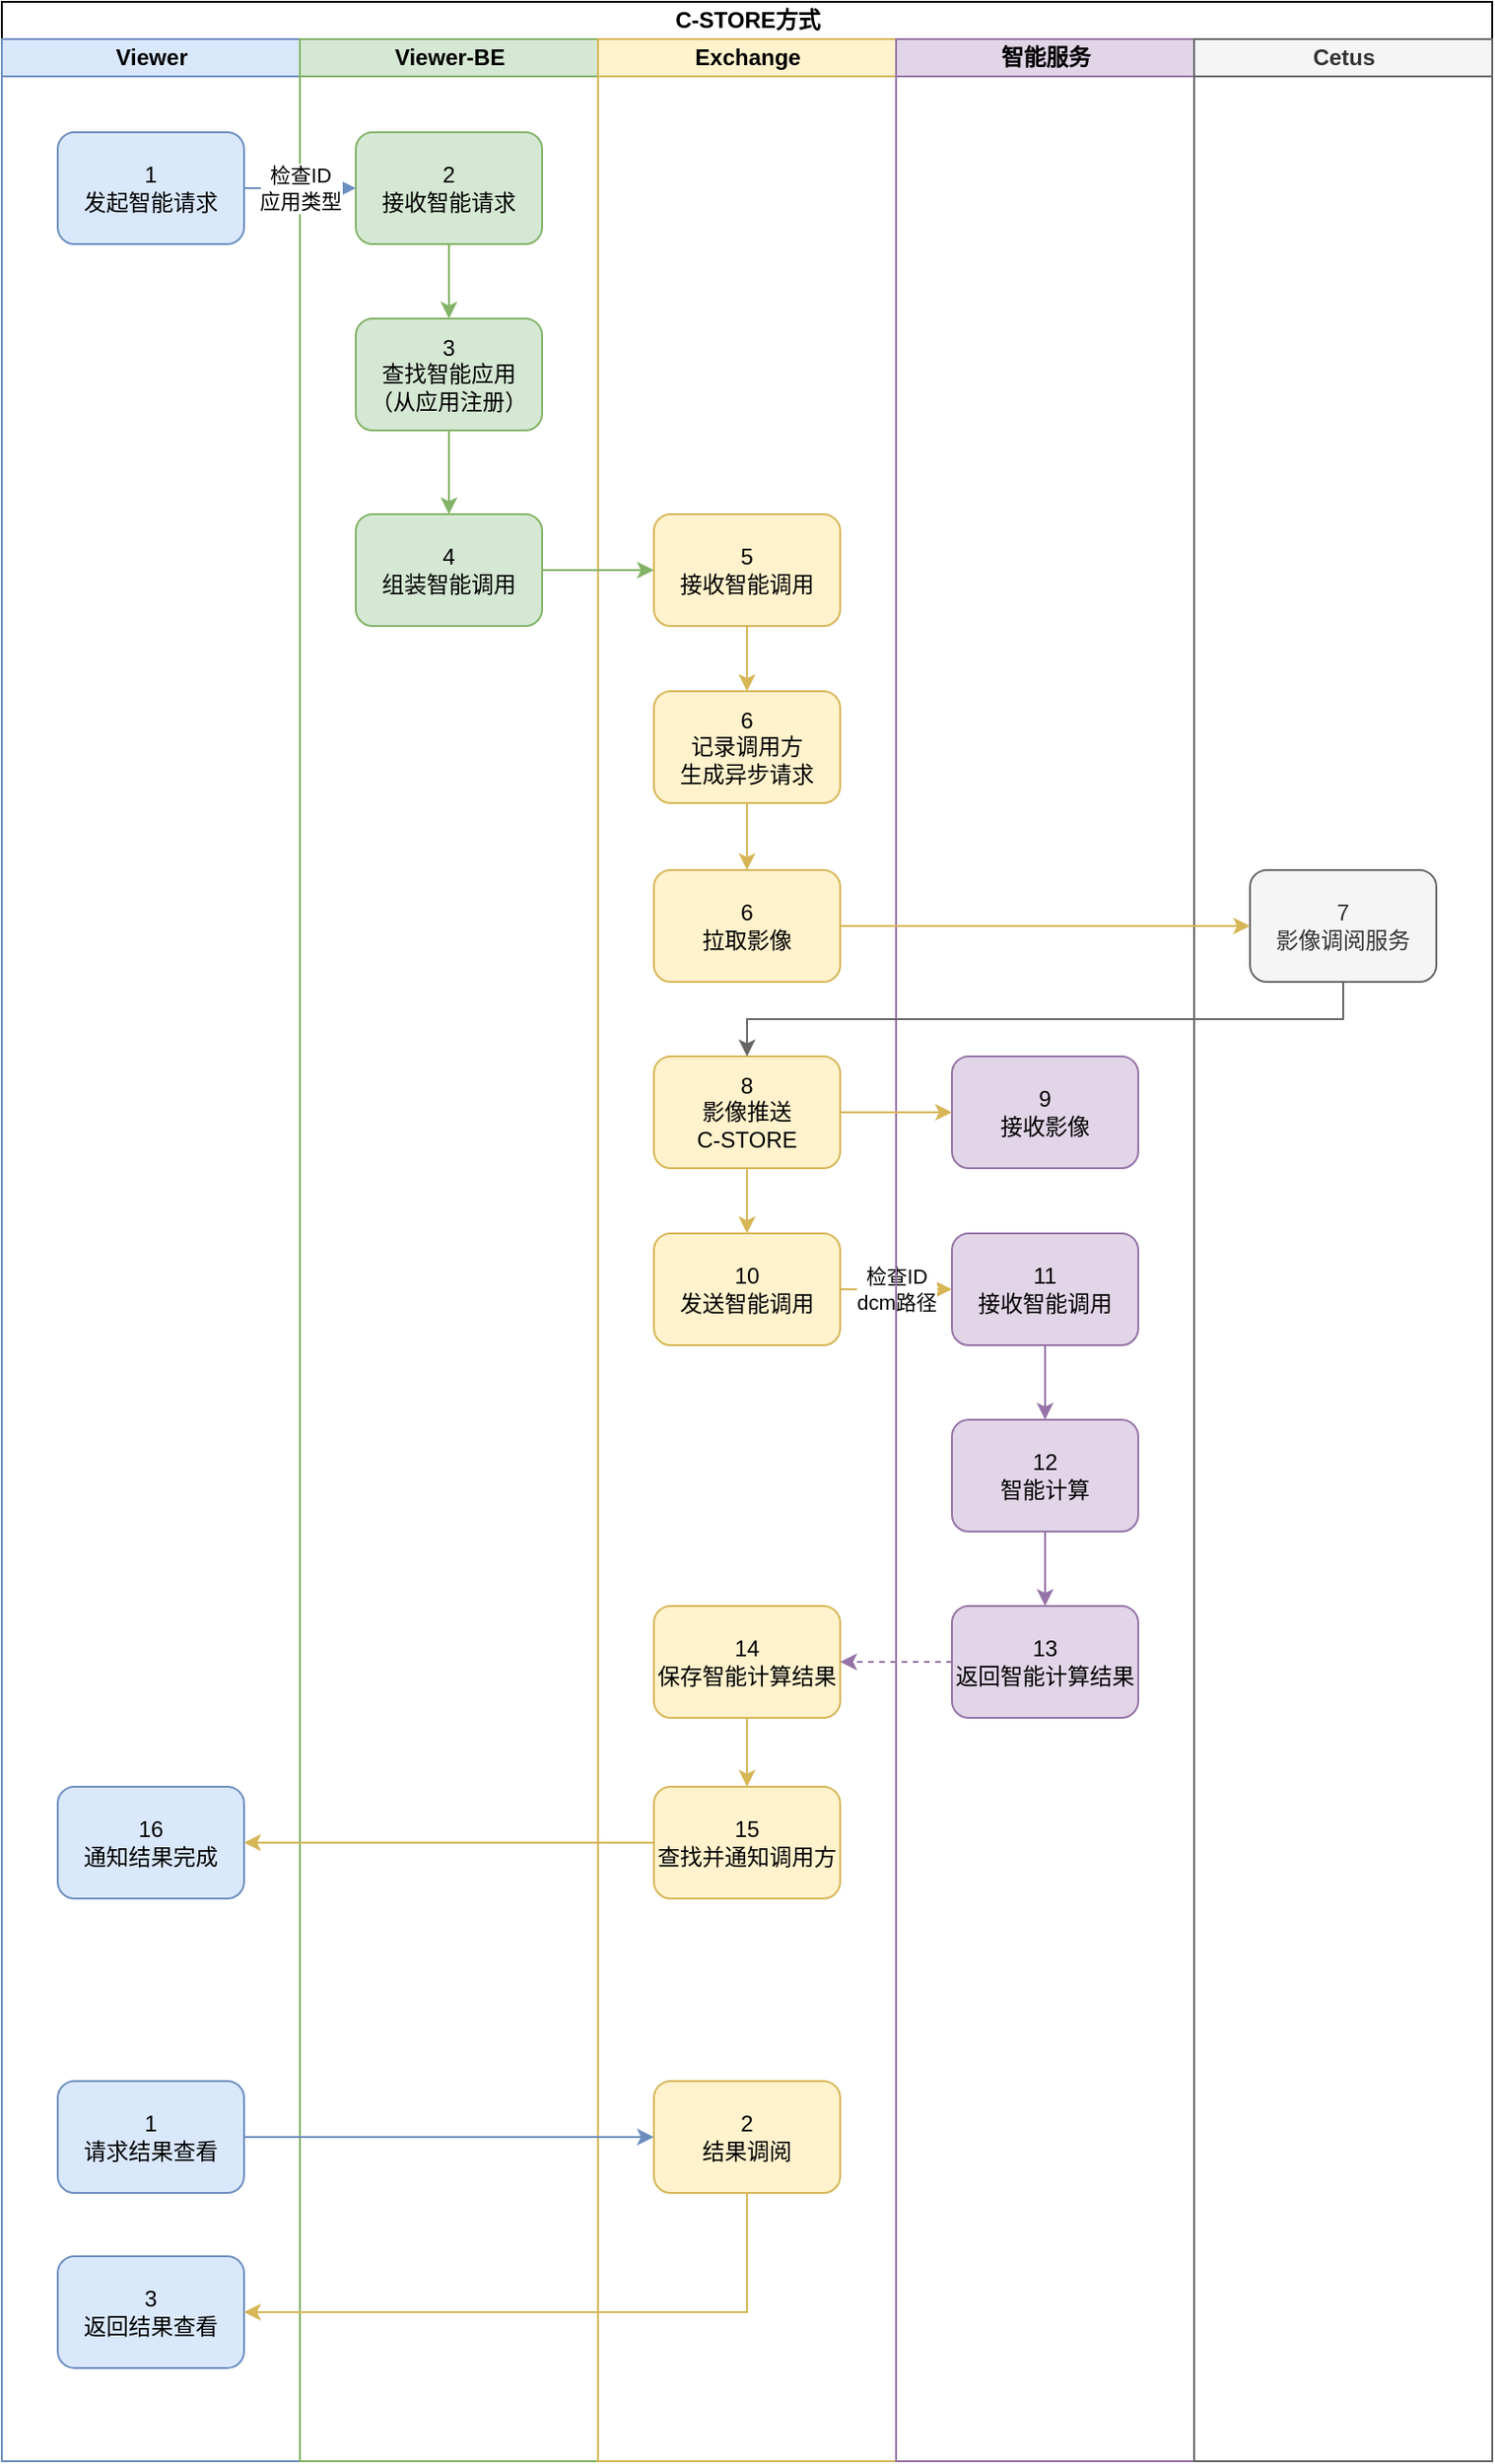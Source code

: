 <mxfile version="13.9.9" type="device"><diagram id="v7pd4MBbmXOfcOhEFOwI" name="Page-1"><mxGraphModel dx="1422" dy="822" grid="1" gridSize="10" guides="1" tooltips="1" connect="1" arrows="1" fold="1" page="1" pageScale="1" pageWidth="1169" pageHeight="827" math="0" shadow="0"><root><mxCell id="0"/><mxCell id="1" parent="0"/><mxCell id="zZUMUShy5-977udB1nrO-23" value="C-STORE方式" style="swimlane;html=1;childLayout=stackLayout;resizeParent=1;resizeParentMax=0;startSize=20;" parent="1" vertex="1"><mxGeometry x="80" y="80" width="800" height="1320" as="geometry"/></mxCell><mxCell id="zZUMUShy5-977udB1nrO-24" value="Viewer" style="swimlane;html=1;startSize=20;aspect=fixed;fillColor=#dae8fc;strokeColor=#6c8ebf;" parent="zZUMUShy5-977udB1nrO-23" vertex="1"><mxGeometry y="20" width="160" height="1300" as="geometry"/></mxCell><mxCell id="FLMvvLpFLiUixG0ef0D5-2" value="1&lt;br&gt;发起智能请求" style="rounded=1;whiteSpace=wrap;html=1;fillColor=#dae8fc;strokeColor=#6c8ebf;" parent="zZUMUShy5-977udB1nrO-24" vertex="1"><mxGeometry x="30" y="50" width="100" height="60" as="geometry"/></mxCell><mxCell id="FLMvvLpFLiUixG0ef0D5-30" value="16&lt;br&gt;通知结果完成" style="rounded=1;whiteSpace=wrap;html=1;fillColor=#dae8fc;strokeColor=#6c8ebf;" parent="zZUMUShy5-977udB1nrO-24" vertex="1"><mxGeometry x="30" y="938" width="100" height="60" as="geometry"/></mxCell><mxCell id="FLMvvLpFLiUixG0ef0D5-32" value="1&lt;br&gt;请求结果查看" style="rounded=1;whiteSpace=wrap;html=1;fillColor=#dae8fc;strokeColor=#6c8ebf;" parent="zZUMUShy5-977udB1nrO-24" vertex="1"><mxGeometry x="30" y="1096" width="100" height="60" as="geometry"/></mxCell><mxCell id="FLMvvLpFLiUixG0ef0D5-36" value="3&lt;br&gt;返回结果查看" style="rounded=1;whiteSpace=wrap;html=1;fillColor=#dae8fc;strokeColor=#6c8ebf;" parent="zZUMUShy5-977udB1nrO-24" vertex="1"><mxGeometry x="30" y="1190" width="100" height="60" as="geometry"/></mxCell><mxCell id="zZUMUShy5-977udB1nrO-27" value="Viewer-BE" style="swimlane;html=1;startSize=20;aspect=fixed;fillColor=#d5e8d4;strokeColor=#82b366;" parent="zZUMUShy5-977udB1nrO-23" vertex="1"><mxGeometry x="160" y="20" width="160" height="1300" as="geometry"/></mxCell><mxCell id="FLMvvLpFLiUixG0ef0D5-17" style="edgeStyle=orthogonalEdgeStyle;rounded=0;orthogonalLoop=1;jettySize=auto;html=1;entryX=0.5;entryY=0;entryDx=0;entryDy=0;fillColor=#d5e8d4;strokeColor=#82b366;" parent="zZUMUShy5-977udB1nrO-27" source="FLMvvLpFLiUixG0ef0D5-4" target="FLMvvLpFLiUixG0ef0D5-5" edge="1"><mxGeometry relative="1" as="geometry"/></mxCell><mxCell id="FLMvvLpFLiUixG0ef0D5-4" value="2&lt;br&gt;接收智能请求" style="rounded=1;whiteSpace=wrap;html=1;fillColor=#d5e8d4;strokeColor=#82b366;" parent="zZUMUShy5-977udB1nrO-27" vertex="1"><mxGeometry x="30" y="50" width="100" height="60" as="geometry"/></mxCell><mxCell id="FLMvvLpFLiUixG0ef0D5-18" style="edgeStyle=orthogonalEdgeStyle;rounded=0;orthogonalLoop=1;jettySize=auto;html=1;entryX=0.5;entryY=0;entryDx=0;entryDy=0;fillColor=#d5e8d4;strokeColor=#82b366;" parent="zZUMUShy5-977udB1nrO-27" source="FLMvvLpFLiUixG0ef0D5-5" target="FLMvvLpFLiUixG0ef0D5-6" edge="1"><mxGeometry relative="1" as="geometry"/></mxCell><mxCell id="FLMvvLpFLiUixG0ef0D5-5" value="3&lt;br&gt;查找智能应用&lt;br&gt;（从应用注册）" style="rounded=1;whiteSpace=wrap;html=1;fillColor=#d5e8d4;strokeColor=#82b366;" parent="zZUMUShy5-977udB1nrO-27" vertex="1"><mxGeometry x="30" y="150" width="100" height="60" as="geometry"/></mxCell><mxCell id="FLMvvLpFLiUixG0ef0D5-6" value="4&lt;br&gt;组装智能调用" style="rounded=1;whiteSpace=wrap;html=1;fillColor=#d5e8d4;strokeColor=#82b366;" parent="zZUMUShy5-977udB1nrO-27" vertex="1"><mxGeometry x="30" y="255" width="100" height="60" as="geometry"/></mxCell><mxCell id="zZUMUShy5-977udB1nrO-28" value="Exchange" style="swimlane;html=1;startSize=20;fillColor=#fff2cc;strokeColor=#d6b656;" parent="zZUMUShy5-977udB1nrO-23" vertex="1"><mxGeometry x="320" y="20" width="160" height="1300" as="geometry"/></mxCell><mxCell id="FLMvvLpFLiUixG0ef0D5-21" style="edgeStyle=orthogonalEdgeStyle;rounded=0;orthogonalLoop=1;jettySize=auto;html=1;fillColor=#fff2cc;strokeColor=#d6b656;" parent="zZUMUShy5-977udB1nrO-28" source="FLMvvLpFLiUixG0ef0D5-10" target="FLMvvLpFLiUixG0ef0D5-11" edge="1"><mxGeometry relative="1" as="geometry"/></mxCell><mxCell id="FLMvvLpFLiUixG0ef0D5-10" value="5&lt;br&gt;接收智能调用" style="rounded=1;whiteSpace=wrap;html=1;fillColor=#fff2cc;strokeColor=#d6b656;" parent="zZUMUShy5-977udB1nrO-28" vertex="1"><mxGeometry x="30" y="255" width="100" height="60" as="geometry"/></mxCell><mxCell id="LsUlDy1_u-c5UgYW_wif-17" style="edgeStyle=orthogonalEdgeStyle;rounded=0;orthogonalLoop=1;jettySize=auto;html=1;exitX=0.5;exitY=1;exitDx=0;exitDy=0;entryX=0.5;entryY=0;entryDx=0;entryDy=0;fillColor=#fff2cc;strokeColor=#d6b656;" parent="zZUMUShy5-977udB1nrO-28" source="FLMvvLpFLiUixG0ef0D5-11" target="LsUlDy1_u-c5UgYW_wif-16" edge="1"><mxGeometry relative="1" as="geometry"/></mxCell><mxCell id="FLMvvLpFLiUixG0ef0D5-11" value="6&lt;br&gt;记录调用方&lt;br&gt;生成异步请求" style="rounded=1;whiteSpace=wrap;html=1;fillColor=#fff2cc;strokeColor=#d6b656;" parent="zZUMUShy5-977udB1nrO-28" vertex="1"><mxGeometry x="30" y="350" width="100" height="60" as="geometry"/></mxCell><mxCell id="LsUlDy1_u-c5UgYW_wif-12" style="edgeStyle=orthogonalEdgeStyle;rounded=0;orthogonalLoop=1;jettySize=auto;html=1;exitX=0.5;exitY=1;exitDx=0;exitDy=0;entryX=0.5;entryY=0;entryDx=0;entryDy=0;fillColor=#fff2cc;strokeColor=#d6b656;" parent="zZUMUShy5-977udB1nrO-28" source="FLMvvLpFLiUixG0ef0D5-13" target="LsUlDy1_u-c5UgYW_wif-11" edge="1"><mxGeometry relative="1" as="geometry"/></mxCell><mxCell id="FLMvvLpFLiUixG0ef0D5-13" value="8&lt;br&gt;影像推送&lt;br&gt;C-STORE" style="rounded=1;whiteSpace=wrap;html=1;fillColor=#fff2cc;strokeColor=#d6b656;" parent="zZUMUShy5-977udB1nrO-28" vertex="1"><mxGeometry x="30" y="546" width="100" height="60" as="geometry"/></mxCell><mxCell id="FLMvvLpFLiUixG0ef0D5-25" value="14&lt;br&gt;保存智能计算结果" style="rounded=1;whiteSpace=wrap;html=1;fillColor=#fff2cc;strokeColor=#d6b656;" parent="zZUMUShy5-977udB1nrO-28" vertex="1"><mxGeometry x="30" y="841" width="100" height="60" as="geometry"/></mxCell><mxCell id="FLMvvLpFLiUixG0ef0D5-34" value="2&lt;br&gt;结果调阅" style="rounded=1;whiteSpace=wrap;html=1;fillColor=#fff2cc;strokeColor=#d6b656;" parent="zZUMUShy5-977udB1nrO-28" vertex="1"><mxGeometry x="30" y="1096" width="100" height="60" as="geometry"/></mxCell><mxCell id="FLMvvLpFLiUixG0ef0D5-28" value="15&lt;br&gt;查找并通知调用方" style="rounded=1;whiteSpace=wrap;html=1;fillColor=#fff2cc;strokeColor=#d6b656;" parent="zZUMUShy5-977udB1nrO-28" vertex="1"><mxGeometry x="30" y="938" width="100" height="60" as="geometry"/></mxCell><mxCell id="FLMvvLpFLiUixG0ef0D5-29" style="edgeStyle=orthogonalEdgeStyle;rounded=0;orthogonalLoop=1;jettySize=auto;html=1;fillColor=#fff2cc;strokeColor=#d6b656;" parent="zZUMUShy5-977udB1nrO-28" source="FLMvvLpFLiUixG0ef0D5-25" target="FLMvvLpFLiUixG0ef0D5-28" edge="1"><mxGeometry relative="1" as="geometry"/></mxCell><mxCell id="LsUlDy1_u-c5UgYW_wif-11" value="10&lt;br&gt;发送智能调用" style="rounded=1;whiteSpace=wrap;html=1;fillColor=#fff2cc;strokeColor=#d6b656;" parent="zZUMUShy5-977udB1nrO-28" vertex="1"><mxGeometry x="30" y="641" width="100" height="60" as="geometry"/></mxCell><mxCell id="LsUlDy1_u-c5UgYW_wif-16" value="6&lt;br&gt;拉取影像" style="rounded=1;whiteSpace=wrap;html=1;fillColor=#fff2cc;strokeColor=#d6b656;" parent="zZUMUShy5-977udB1nrO-28" vertex="1"><mxGeometry x="30" y="446" width="100" height="60" as="geometry"/></mxCell><mxCell id="FLMvvLpFLiUixG0ef0D5-31" style="edgeStyle=orthogonalEdgeStyle;rounded=0;orthogonalLoop=1;jettySize=auto;html=1;entryX=1;entryY=0.5;entryDx=0;entryDy=0;fillColor=#fff2cc;strokeColor=#d6b656;" parent="zZUMUShy5-977udB1nrO-23" source="FLMvvLpFLiUixG0ef0D5-28" target="FLMvvLpFLiUixG0ef0D5-30" edge="1"><mxGeometry relative="1" as="geometry"/></mxCell><mxCell id="FLMvvLpFLiUixG0ef0D5-35" style="edgeStyle=orthogonalEdgeStyle;rounded=0;orthogonalLoop=1;jettySize=auto;html=1;entryX=0;entryY=0.5;entryDx=0;entryDy=0;fillColor=#dae8fc;strokeColor=#6c8ebf;" parent="zZUMUShy5-977udB1nrO-23" source="FLMvvLpFLiUixG0ef0D5-32" target="FLMvvLpFLiUixG0ef0D5-34" edge="1"><mxGeometry relative="1" as="geometry"/></mxCell><mxCell id="FLMvvLpFLiUixG0ef0D5-37" style="edgeStyle=orthogonalEdgeStyle;rounded=0;orthogonalLoop=1;jettySize=auto;html=1;entryX=1;entryY=0.5;entryDx=0;entryDy=0;exitX=0.5;exitY=1;exitDx=0;exitDy=0;fillColor=#fff2cc;strokeColor=#d6b656;" parent="zZUMUShy5-977udB1nrO-23" source="FLMvvLpFLiUixG0ef0D5-34" target="FLMvvLpFLiUixG0ef0D5-36" edge="1"><mxGeometry relative="1" as="geometry"/></mxCell><mxCell id="FLMvvLpFLiUixG0ef0D5-50" style="edgeStyle=orthogonalEdgeStyle;rounded=0;orthogonalLoop=1;jettySize=auto;html=1;entryX=1;entryY=0.5;entryDx=0;entryDy=0;dashed=1;fillColor=#e1d5e7;strokeColor=#9673a6;" parent="zZUMUShy5-977udB1nrO-23" source="FLMvvLpFLiUixG0ef0D5-44" target="FLMvvLpFLiUixG0ef0D5-25" edge="1"><mxGeometry relative="1" as="geometry"/></mxCell><mxCell id="LsUlDy1_u-c5UgYW_wif-13" value="检查ID&lt;br&gt;dcm路径" style="edgeStyle=orthogonalEdgeStyle;rounded=0;orthogonalLoop=1;jettySize=auto;html=1;exitX=1;exitY=0.5;exitDx=0;exitDy=0;entryX=0;entryY=0.5;entryDx=0;entryDy=0;fillColor=#fff2cc;strokeColor=#d6b656;" parent="zZUMUShy5-977udB1nrO-23" source="LsUlDy1_u-c5UgYW_wif-11" target="FLMvvLpFLiUixG0ef0D5-41" edge="1"><mxGeometry relative="1" as="geometry"/></mxCell><mxCell id="FLMvvLpFLiUixG0ef0D5-38" value="智能服务" style="swimlane;html=1;startSize=20;fillColor=#e1d5e7;strokeColor=#9673a6;" parent="zZUMUShy5-977udB1nrO-23" vertex="1"><mxGeometry x="480" y="20" width="160" height="1300" as="geometry"/></mxCell><mxCell id="FLMvvLpFLiUixG0ef0D5-40" value="9&lt;br&gt;接收影像" style="rounded=1;whiteSpace=wrap;html=1;fillColor=#e1d5e7;strokeColor=#9673a6;" parent="FLMvvLpFLiUixG0ef0D5-38" vertex="1"><mxGeometry x="30" y="546" width="100" height="60" as="geometry"/></mxCell><mxCell id="LsUlDy1_u-c5UgYW_wif-14" style="edgeStyle=orthogonalEdgeStyle;rounded=0;orthogonalLoop=1;jettySize=auto;html=1;entryX=0.5;entryY=0;entryDx=0;entryDy=0;fillColor=#e1d5e7;strokeColor=#9673a6;" parent="FLMvvLpFLiUixG0ef0D5-38" source="FLMvvLpFLiUixG0ef0D5-41" target="FLMvvLpFLiUixG0ef0D5-43" edge="1"><mxGeometry relative="1" as="geometry"/></mxCell><mxCell id="FLMvvLpFLiUixG0ef0D5-41" value="11&lt;br&gt;接收智能调用" style="rounded=1;whiteSpace=wrap;html=1;fillColor=#e1d5e7;strokeColor=#9673a6;" parent="FLMvvLpFLiUixG0ef0D5-38" vertex="1"><mxGeometry x="30" y="641" width="100" height="60" as="geometry"/></mxCell><mxCell id="FLMvvLpFLiUixG0ef0D5-42" style="edgeStyle=orthogonalEdgeStyle;rounded=0;orthogonalLoop=1;jettySize=auto;html=1;exitX=0.5;exitY=1;exitDx=0;exitDy=0;entryX=0.5;entryY=0;entryDx=0;entryDy=0;fillColor=#e1d5e7;strokeColor=#9673a6;" parent="FLMvvLpFLiUixG0ef0D5-38" source="FLMvvLpFLiUixG0ef0D5-43" target="FLMvvLpFLiUixG0ef0D5-44" edge="1"><mxGeometry relative="1" as="geometry"/></mxCell><mxCell id="FLMvvLpFLiUixG0ef0D5-43" value="12&lt;br&gt;智能计算" style="rounded=1;whiteSpace=wrap;html=1;fillColor=#e1d5e7;strokeColor=#9673a6;" parent="FLMvvLpFLiUixG0ef0D5-38" vertex="1"><mxGeometry x="30" y="741" width="100" height="60" as="geometry"/></mxCell><mxCell id="FLMvvLpFLiUixG0ef0D5-44" value="13&lt;br&gt;返回智能计算结果" style="rounded=1;whiteSpace=wrap;html=1;fillColor=#e1d5e7;strokeColor=#9673a6;" parent="FLMvvLpFLiUixG0ef0D5-38" vertex="1"><mxGeometry x="30" y="841" width="100" height="60" as="geometry"/></mxCell><mxCell id="FLMvvLpFLiUixG0ef0D5-16" value="检查ID&lt;br&gt;应用类型" style="edgeStyle=orthogonalEdgeStyle;rounded=0;orthogonalLoop=1;jettySize=auto;html=1;entryX=0;entryY=0.5;entryDx=0;entryDy=0;fillColor=#dae8fc;strokeColor=#6c8ebf;" parent="zZUMUShy5-977udB1nrO-23" source="FLMvvLpFLiUixG0ef0D5-2" target="FLMvvLpFLiUixG0ef0D5-4" edge="1"><mxGeometry relative="1" as="geometry"/></mxCell><mxCell id="FLMvvLpFLiUixG0ef0D5-20" style="edgeStyle=orthogonalEdgeStyle;rounded=0;orthogonalLoop=1;jettySize=auto;html=1;entryX=0;entryY=0.5;entryDx=0;entryDy=0;fillColor=#d5e8d4;strokeColor=#82b366;" parent="zZUMUShy5-977udB1nrO-23" source="FLMvvLpFLiUixG0ef0D5-6" target="FLMvvLpFLiUixG0ef0D5-10" edge="1"><mxGeometry relative="1" as="geometry"/></mxCell><mxCell id="zZUMUShy5-977udB1nrO-26" value="Cetus" style="swimlane;html=1;startSize=20;fillColor=#f5f5f5;strokeColor=#666666;fontColor=#333333;" parent="zZUMUShy5-977udB1nrO-23" vertex="1"><mxGeometry x="640" y="20" width="160" height="1300" as="geometry"/></mxCell><mxCell id="LsUlDy1_u-c5UgYW_wif-15" value="7&lt;br&gt;影像调阅服务" style="rounded=1;whiteSpace=wrap;html=1;fillColor=#f5f5f5;strokeColor=#666666;fontColor=#333333;" parent="zZUMUShy5-977udB1nrO-26" vertex="1"><mxGeometry x="30" y="446" width="100" height="60" as="geometry"/></mxCell><mxCell id="LsUlDy1_u-c5UgYW_wif-18" style="edgeStyle=orthogonalEdgeStyle;rounded=0;orthogonalLoop=1;jettySize=auto;html=1;entryX=0;entryY=0.5;entryDx=0;entryDy=0;fillColor=#fff2cc;strokeColor=#d6b656;" parent="zZUMUShy5-977udB1nrO-23" source="LsUlDy1_u-c5UgYW_wif-16" target="LsUlDy1_u-c5UgYW_wif-15" edge="1"><mxGeometry relative="1" as="geometry"/></mxCell><mxCell id="LsUlDy1_u-c5UgYW_wif-19" style="edgeStyle=orthogonalEdgeStyle;rounded=0;orthogonalLoop=1;jettySize=auto;html=1;exitX=0.5;exitY=1;exitDx=0;exitDy=0;entryX=0.5;entryY=0;entryDx=0;entryDy=0;fillColor=#f5f5f5;strokeColor=#666666;" parent="zZUMUShy5-977udB1nrO-23" source="LsUlDy1_u-c5UgYW_wif-15" target="FLMvvLpFLiUixG0ef0D5-13" edge="1"><mxGeometry relative="1" as="geometry"/></mxCell><mxCell id="LsUlDy1_u-c5UgYW_wif-20" style="edgeStyle=orthogonalEdgeStyle;rounded=0;orthogonalLoop=1;jettySize=auto;html=1;exitX=1;exitY=0.5;exitDx=0;exitDy=0;entryX=0;entryY=0.5;entryDx=0;entryDy=0;fillColor=#fff2cc;strokeColor=#d6b656;" parent="zZUMUShy5-977udB1nrO-23" source="FLMvvLpFLiUixG0ef0D5-13" target="FLMvvLpFLiUixG0ef0D5-40" edge="1"><mxGeometry relative="1" as="geometry"/></mxCell></root></mxGraphModel></diagram></mxfile>